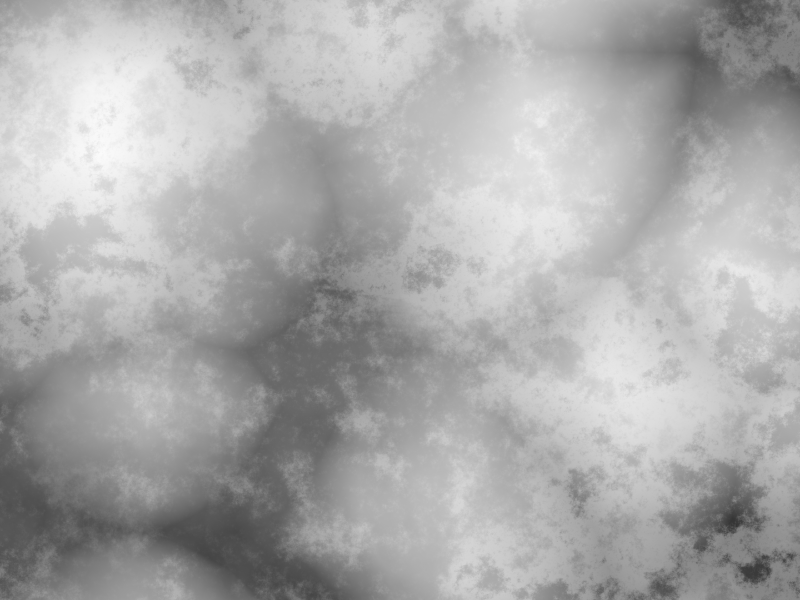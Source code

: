 // Landscape functions

#include "functions.inc"

#declare IsTest = 0;
#declare IsWater = 0;

#global_settings {
  #if(!IsTest) hf_gray_16 on #end
  number_of_waves 35
}

#declare aspect = image_width/image_height;
#declare aperSize = 3000;

#declare l0Pat = function { f_ridged_mf(x,y,z,0.01,3.58,19,-.0,3.1,3) }

#declare l1Pat = function { pattern {
  crackle
  metric 1.4
  form <1.0,-0.2, 0.3>
  scale 1400
} }

#declare l2Pat = function { pattern {
  granite
  scale 4900
} }

#declare w1Pat = function { pattern {
  waves
  triangle_wave
  frequency 12
  turbulence 0.21
  scale 3000
} }

#declare w2Pat = function { pattern {
  ripples
  triangle_wave
  frequency 43
  turbulence 0.21
  scale 5000
} }

#declare l3Pat = function { pattern {
  leopard
  sine_wave
  turbulence 1.21
  octaves 8
  omega 0.73
  scale 800
} }

#if (IsWater)
  #declare lkpat = function { pow(w1Pat(x,y,z),0.5)*.70 + 
pow(w2Pat(x,0,z),2.0)*0.30 }
#else
  #declare lkpat = function { (1-pow(l1Pat(x,y,z),1.2))*.88 + 
pow(l2Pat(x,0,z),1.2)*0.15+pow(l3Pat(x,0,z),2)*0.20 }
#end

plane { y, 0
  texture {
    pigment {
      function { lkpat(x,y,z) }
      color_map {
        [0.00 rgb (IsTest ? <0,1,1> : <0,0,0>) ]
        [1.00 rgb (IsTest ? <1,0,0> : <1,1,1>) ]
      }
    }
    finish { ambient 1 }
  }
}

camera {
  orthographic
  location < 0.0, 2.0, 0.0> look_at < 0.0, 0.0, 0.0>
  right x*aperSize*aspect
  up z*aperSize
}